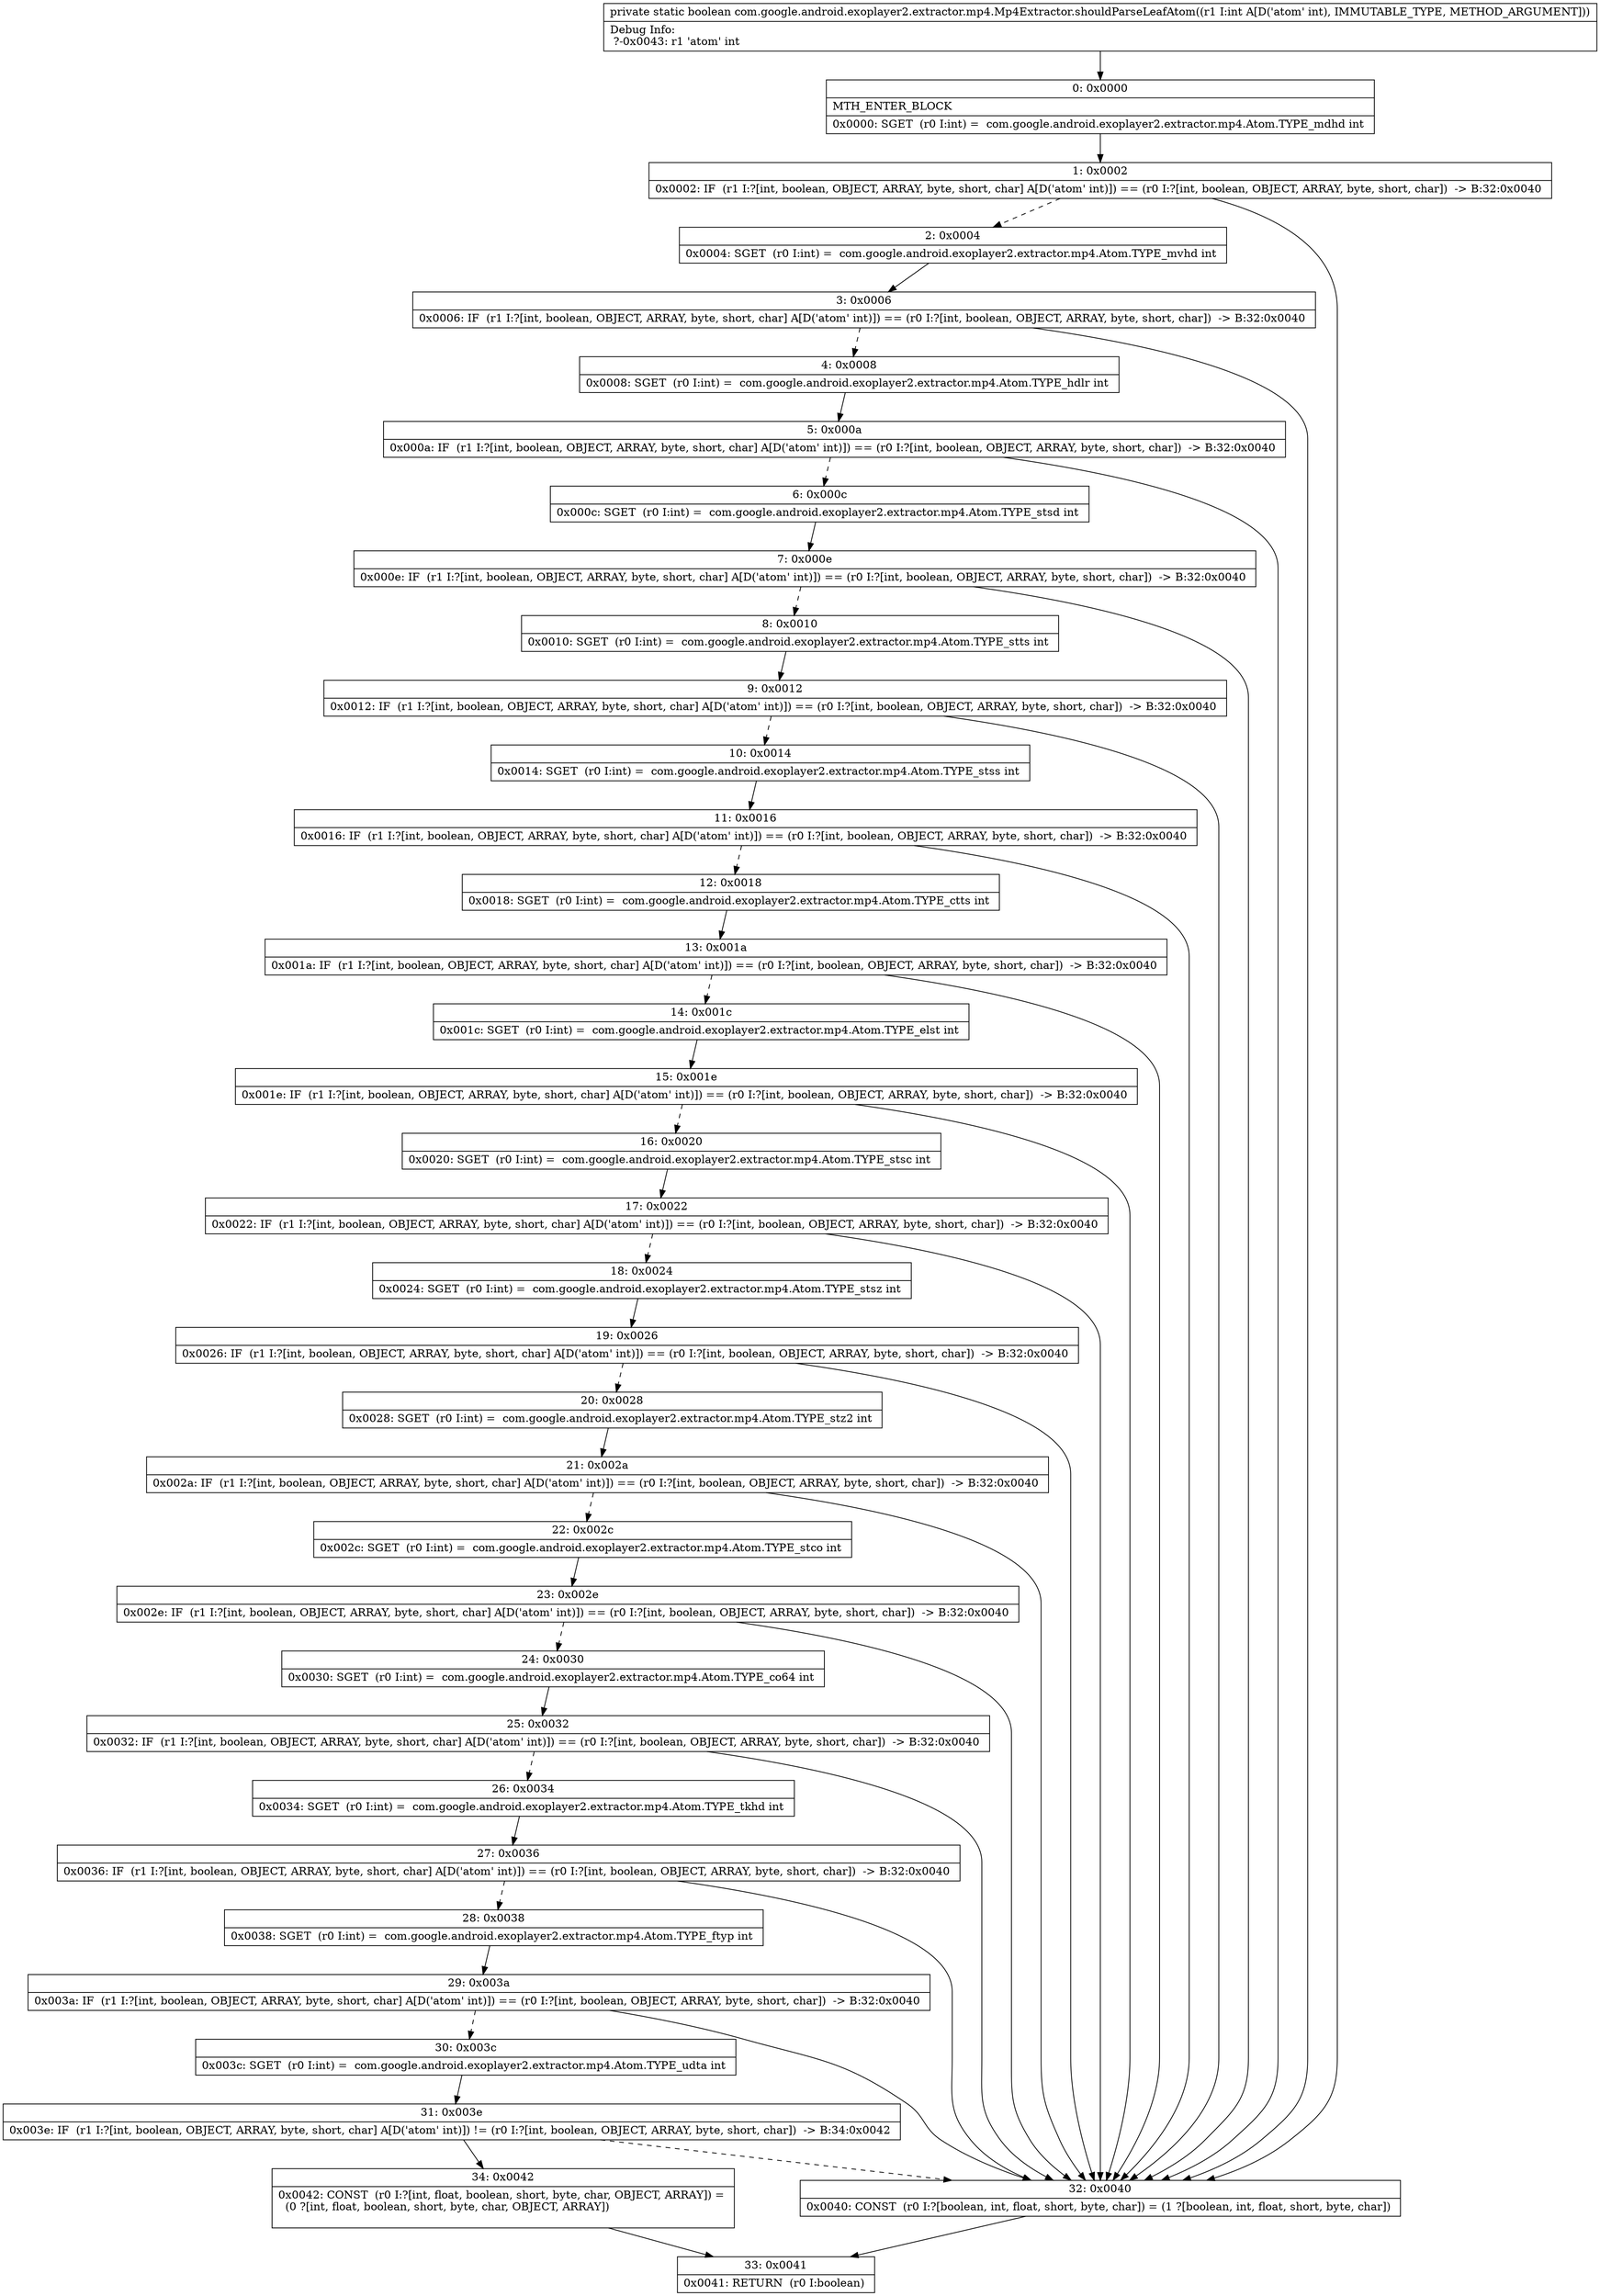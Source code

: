 digraph "CFG forcom.google.android.exoplayer2.extractor.mp4.Mp4Extractor.shouldParseLeafAtom(I)Z" {
Node_0 [shape=record,label="{0\:\ 0x0000|MTH_ENTER_BLOCK\l|0x0000: SGET  (r0 I:int) =  com.google.android.exoplayer2.extractor.mp4.Atom.TYPE_mdhd int \l}"];
Node_1 [shape=record,label="{1\:\ 0x0002|0x0002: IF  (r1 I:?[int, boolean, OBJECT, ARRAY, byte, short, char] A[D('atom' int)]) == (r0 I:?[int, boolean, OBJECT, ARRAY, byte, short, char])  \-\> B:32:0x0040 \l}"];
Node_2 [shape=record,label="{2\:\ 0x0004|0x0004: SGET  (r0 I:int) =  com.google.android.exoplayer2.extractor.mp4.Atom.TYPE_mvhd int \l}"];
Node_3 [shape=record,label="{3\:\ 0x0006|0x0006: IF  (r1 I:?[int, boolean, OBJECT, ARRAY, byte, short, char] A[D('atom' int)]) == (r0 I:?[int, boolean, OBJECT, ARRAY, byte, short, char])  \-\> B:32:0x0040 \l}"];
Node_4 [shape=record,label="{4\:\ 0x0008|0x0008: SGET  (r0 I:int) =  com.google.android.exoplayer2.extractor.mp4.Atom.TYPE_hdlr int \l}"];
Node_5 [shape=record,label="{5\:\ 0x000a|0x000a: IF  (r1 I:?[int, boolean, OBJECT, ARRAY, byte, short, char] A[D('atom' int)]) == (r0 I:?[int, boolean, OBJECT, ARRAY, byte, short, char])  \-\> B:32:0x0040 \l}"];
Node_6 [shape=record,label="{6\:\ 0x000c|0x000c: SGET  (r0 I:int) =  com.google.android.exoplayer2.extractor.mp4.Atom.TYPE_stsd int \l}"];
Node_7 [shape=record,label="{7\:\ 0x000e|0x000e: IF  (r1 I:?[int, boolean, OBJECT, ARRAY, byte, short, char] A[D('atom' int)]) == (r0 I:?[int, boolean, OBJECT, ARRAY, byte, short, char])  \-\> B:32:0x0040 \l}"];
Node_8 [shape=record,label="{8\:\ 0x0010|0x0010: SGET  (r0 I:int) =  com.google.android.exoplayer2.extractor.mp4.Atom.TYPE_stts int \l}"];
Node_9 [shape=record,label="{9\:\ 0x0012|0x0012: IF  (r1 I:?[int, boolean, OBJECT, ARRAY, byte, short, char] A[D('atom' int)]) == (r0 I:?[int, boolean, OBJECT, ARRAY, byte, short, char])  \-\> B:32:0x0040 \l}"];
Node_10 [shape=record,label="{10\:\ 0x0014|0x0014: SGET  (r0 I:int) =  com.google.android.exoplayer2.extractor.mp4.Atom.TYPE_stss int \l}"];
Node_11 [shape=record,label="{11\:\ 0x0016|0x0016: IF  (r1 I:?[int, boolean, OBJECT, ARRAY, byte, short, char] A[D('atom' int)]) == (r0 I:?[int, boolean, OBJECT, ARRAY, byte, short, char])  \-\> B:32:0x0040 \l}"];
Node_12 [shape=record,label="{12\:\ 0x0018|0x0018: SGET  (r0 I:int) =  com.google.android.exoplayer2.extractor.mp4.Atom.TYPE_ctts int \l}"];
Node_13 [shape=record,label="{13\:\ 0x001a|0x001a: IF  (r1 I:?[int, boolean, OBJECT, ARRAY, byte, short, char] A[D('atom' int)]) == (r0 I:?[int, boolean, OBJECT, ARRAY, byte, short, char])  \-\> B:32:0x0040 \l}"];
Node_14 [shape=record,label="{14\:\ 0x001c|0x001c: SGET  (r0 I:int) =  com.google.android.exoplayer2.extractor.mp4.Atom.TYPE_elst int \l}"];
Node_15 [shape=record,label="{15\:\ 0x001e|0x001e: IF  (r1 I:?[int, boolean, OBJECT, ARRAY, byte, short, char] A[D('atom' int)]) == (r0 I:?[int, boolean, OBJECT, ARRAY, byte, short, char])  \-\> B:32:0x0040 \l}"];
Node_16 [shape=record,label="{16\:\ 0x0020|0x0020: SGET  (r0 I:int) =  com.google.android.exoplayer2.extractor.mp4.Atom.TYPE_stsc int \l}"];
Node_17 [shape=record,label="{17\:\ 0x0022|0x0022: IF  (r1 I:?[int, boolean, OBJECT, ARRAY, byte, short, char] A[D('atom' int)]) == (r0 I:?[int, boolean, OBJECT, ARRAY, byte, short, char])  \-\> B:32:0x0040 \l}"];
Node_18 [shape=record,label="{18\:\ 0x0024|0x0024: SGET  (r0 I:int) =  com.google.android.exoplayer2.extractor.mp4.Atom.TYPE_stsz int \l}"];
Node_19 [shape=record,label="{19\:\ 0x0026|0x0026: IF  (r1 I:?[int, boolean, OBJECT, ARRAY, byte, short, char] A[D('atom' int)]) == (r0 I:?[int, boolean, OBJECT, ARRAY, byte, short, char])  \-\> B:32:0x0040 \l}"];
Node_20 [shape=record,label="{20\:\ 0x0028|0x0028: SGET  (r0 I:int) =  com.google.android.exoplayer2.extractor.mp4.Atom.TYPE_stz2 int \l}"];
Node_21 [shape=record,label="{21\:\ 0x002a|0x002a: IF  (r1 I:?[int, boolean, OBJECT, ARRAY, byte, short, char] A[D('atom' int)]) == (r0 I:?[int, boolean, OBJECT, ARRAY, byte, short, char])  \-\> B:32:0x0040 \l}"];
Node_22 [shape=record,label="{22\:\ 0x002c|0x002c: SGET  (r0 I:int) =  com.google.android.exoplayer2.extractor.mp4.Atom.TYPE_stco int \l}"];
Node_23 [shape=record,label="{23\:\ 0x002e|0x002e: IF  (r1 I:?[int, boolean, OBJECT, ARRAY, byte, short, char] A[D('atom' int)]) == (r0 I:?[int, boolean, OBJECT, ARRAY, byte, short, char])  \-\> B:32:0x0040 \l}"];
Node_24 [shape=record,label="{24\:\ 0x0030|0x0030: SGET  (r0 I:int) =  com.google.android.exoplayer2.extractor.mp4.Atom.TYPE_co64 int \l}"];
Node_25 [shape=record,label="{25\:\ 0x0032|0x0032: IF  (r1 I:?[int, boolean, OBJECT, ARRAY, byte, short, char] A[D('atom' int)]) == (r0 I:?[int, boolean, OBJECT, ARRAY, byte, short, char])  \-\> B:32:0x0040 \l}"];
Node_26 [shape=record,label="{26\:\ 0x0034|0x0034: SGET  (r0 I:int) =  com.google.android.exoplayer2.extractor.mp4.Atom.TYPE_tkhd int \l}"];
Node_27 [shape=record,label="{27\:\ 0x0036|0x0036: IF  (r1 I:?[int, boolean, OBJECT, ARRAY, byte, short, char] A[D('atom' int)]) == (r0 I:?[int, boolean, OBJECT, ARRAY, byte, short, char])  \-\> B:32:0x0040 \l}"];
Node_28 [shape=record,label="{28\:\ 0x0038|0x0038: SGET  (r0 I:int) =  com.google.android.exoplayer2.extractor.mp4.Atom.TYPE_ftyp int \l}"];
Node_29 [shape=record,label="{29\:\ 0x003a|0x003a: IF  (r1 I:?[int, boolean, OBJECT, ARRAY, byte, short, char] A[D('atom' int)]) == (r0 I:?[int, boolean, OBJECT, ARRAY, byte, short, char])  \-\> B:32:0x0040 \l}"];
Node_30 [shape=record,label="{30\:\ 0x003c|0x003c: SGET  (r0 I:int) =  com.google.android.exoplayer2.extractor.mp4.Atom.TYPE_udta int \l}"];
Node_31 [shape=record,label="{31\:\ 0x003e|0x003e: IF  (r1 I:?[int, boolean, OBJECT, ARRAY, byte, short, char] A[D('atom' int)]) != (r0 I:?[int, boolean, OBJECT, ARRAY, byte, short, char])  \-\> B:34:0x0042 \l}"];
Node_32 [shape=record,label="{32\:\ 0x0040|0x0040: CONST  (r0 I:?[boolean, int, float, short, byte, char]) = (1 ?[boolean, int, float, short, byte, char]) \l}"];
Node_33 [shape=record,label="{33\:\ 0x0041|0x0041: RETURN  (r0 I:boolean) \l}"];
Node_34 [shape=record,label="{34\:\ 0x0042|0x0042: CONST  (r0 I:?[int, float, boolean, short, byte, char, OBJECT, ARRAY]) = \l  (0 ?[int, float, boolean, short, byte, char, OBJECT, ARRAY])\l \l}"];
MethodNode[shape=record,label="{private static boolean com.google.android.exoplayer2.extractor.mp4.Mp4Extractor.shouldParseLeafAtom((r1 I:int A[D('atom' int), IMMUTABLE_TYPE, METHOD_ARGUMENT]))  | Debug Info:\l  ?\-0x0043: r1 'atom' int\l}"];
MethodNode -> Node_0;
Node_0 -> Node_1;
Node_1 -> Node_2[style=dashed];
Node_1 -> Node_32;
Node_2 -> Node_3;
Node_3 -> Node_4[style=dashed];
Node_3 -> Node_32;
Node_4 -> Node_5;
Node_5 -> Node_6[style=dashed];
Node_5 -> Node_32;
Node_6 -> Node_7;
Node_7 -> Node_8[style=dashed];
Node_7 -> Node_32;
Node_8 -> Node_9;
Node_9 -> Node_10[style=dashed];
Node_9 -> Node_32;
Node_10 -> Node_11;
Node_11 -> Node_12[style=dashed];
Node_11 -> Node_32;
Node_12 -> Node_13;
Node_13 -> Node_14[style=dashed];
Node_13 -> Node_32;
Node_14 -> Node_15;
Node_15 -> Node_16[style=dashed];
Node_15 -> Node_32;
Node_16 -> Node_17;
Node_17 -> Node_18[style=dashed];
Node_17 -> Node_32;
Node_18 -> Node_19;
Node_19 -> Node_20[style=dashed];
Node_19 -> Node_32;
Node_20 -> Node_21;
Node_21 -> Node_22[style=dashed];
Node_21 -> Node_32;
Node_22 -> Node_23;
Node_23 -> Node_24[style=dashed];
Node_23 -> Node_32;
Node_24 -> Node_25;
Node_25 -> Node_26[style=dashed];
Node_25 -> Node_32;
Node_26 -> Node_27;
Node_27 -> Node_28[style=dashed];
Node_27 -> Node_32;
Node_28 -> Node_29;
Node_29 -> Node_30[style=dashed];
Node_29 -> Node_32;
Node_30 -> Node_31;
Node_31 -> Node_32[style=dashed];
Node_31 -> Node_34;
Node_32 -> Node_33;
Node_34 -> Node_33;
}

